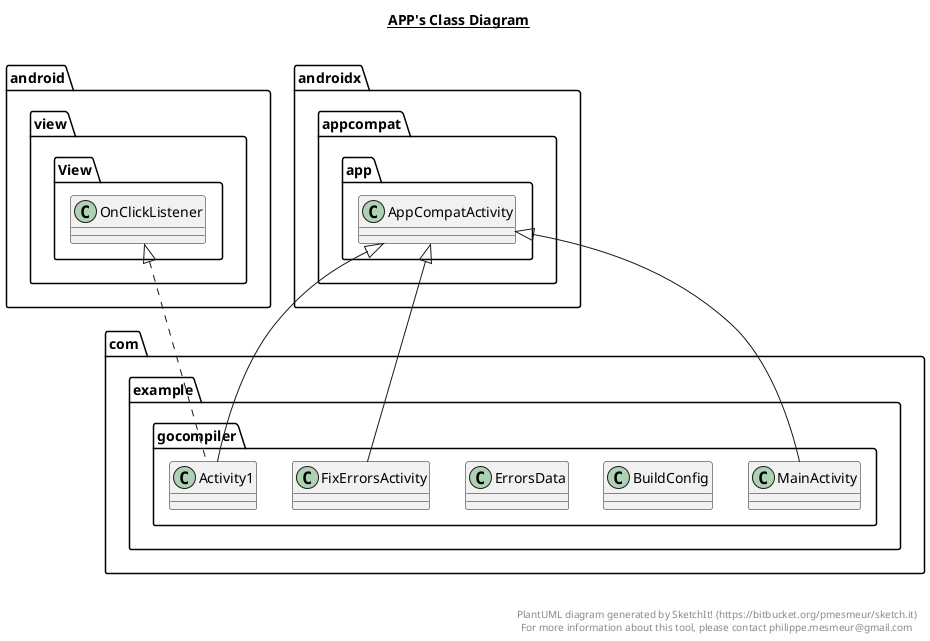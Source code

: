 @startuml

title __APP's Class Diagram__\n

  namespace com.example.gocompiler {
    class com.example.gocompiler.Activity1 {
    }
  }
  

  namespace com.example.gocompiler {
    class com.example.gocompiler.BuildConfig {
    }
  }
  

  namespace com.example.gocompiler {
    class com.example.gocompiler.ErrorsData {
    }
  }
  

  namespace com.example.gocompiler {
    class com.example.gocompiler.FixErrorsActivity {
    }
  }
  

  namespace com.example.gocompiler {
    class com.example.gocompiler.MainActivity {
    }
  }
  

  com.example.gocompiler.Activity1 .up.|> android.view.View.OnClickListener
  com.example.gocompiler.Activity1 -up-|> androidx.appcompat.app.AppCompatActivity
  com.example.gocompiler.FixErrorsActivity -up-|> androidx.appcompat.app.AppCompatActivity
  com.example.gocompiler.MainActivity -up-|> androidx.appcompat.app.AppCompatActivity


right footer


PlantUML diagram generated by SketchIt! (https://bitbucket.org/pmesmeur/sketch.it)
For more information about this tool, please contact philippe.mesmeur@gmail.com
endfooter

@enduml

